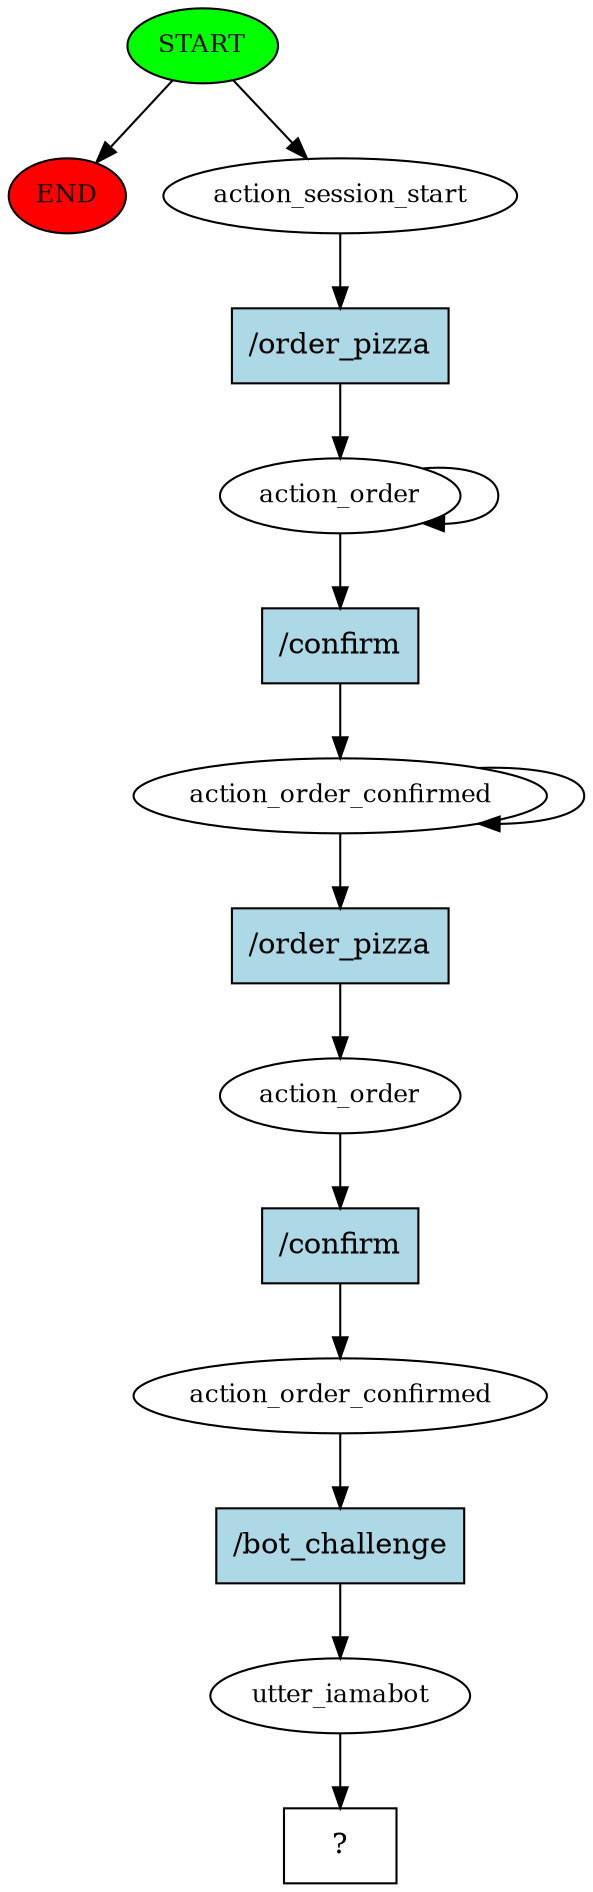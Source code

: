 digraph  {
0 [class="start active", fillcolor=green, fontsize=12, label=START, style=filled];
"-1" [class=end, fillcolor=red, fontsize=12, label=END, style=filled];
1 [class=active, fontsize=12, label=action_session_start];
2 [class=active, fontsize=12, label=action_order];
4 [class=active, fontsize=12, label=action_order_confirmed];
6 [class=active, fontsize=12, label=action_order];
7 [class=active, fontsize=12, label=action_order_confirmed];
8 [class=active, fontsize=12, label=utter_iamabot];
9 [class="intent dashed active", label="  ?  ", shape=rect];
10 [class="intent active", fillcolor=lightblue, label="/order_pizza", shape=rect, style=filled];
11 [class="intent active", fillcolor=lightblue, label="/confirm", shape=rect, style=filled];
12 [class="intent active", fillcolor=lightblue, label="/order_pizza", shape=rect, style=filled];
13 [class="intent active", fillcolor=lightblue, label="/confirm", shape=rect, style=filled];
14 [class="intent active", fillcolor=lightblue, label="/bot_challenge", shape=rect, style=filled];
0 -> "-1"  [class="", key=NONE, label=""];
0 -> 1  [class=active, key=NONE, label=""];
1 -> 10  [class=active, key=0];
2 -> 2  [class=active, key=NONE, label=""];
2 -> 11  [class=active, key=0];
4 -> 4  [class=active, key=NONE, label=""];
4 -> 12  [class=active, key=0];
6 -> 13  [class=active, key=0];
7 -> 14  [class=active, key=0];
8 -> 9  [class=active, key=NONE, label=""];
10 -> 2  [class=active, key=0];
11 -> 4  [class=active, key=0];
12 -> 6  [class=active, key=0];
13 -> 7  [class=active, key=0];
14 -> 8  [class=active, key=0];
}
